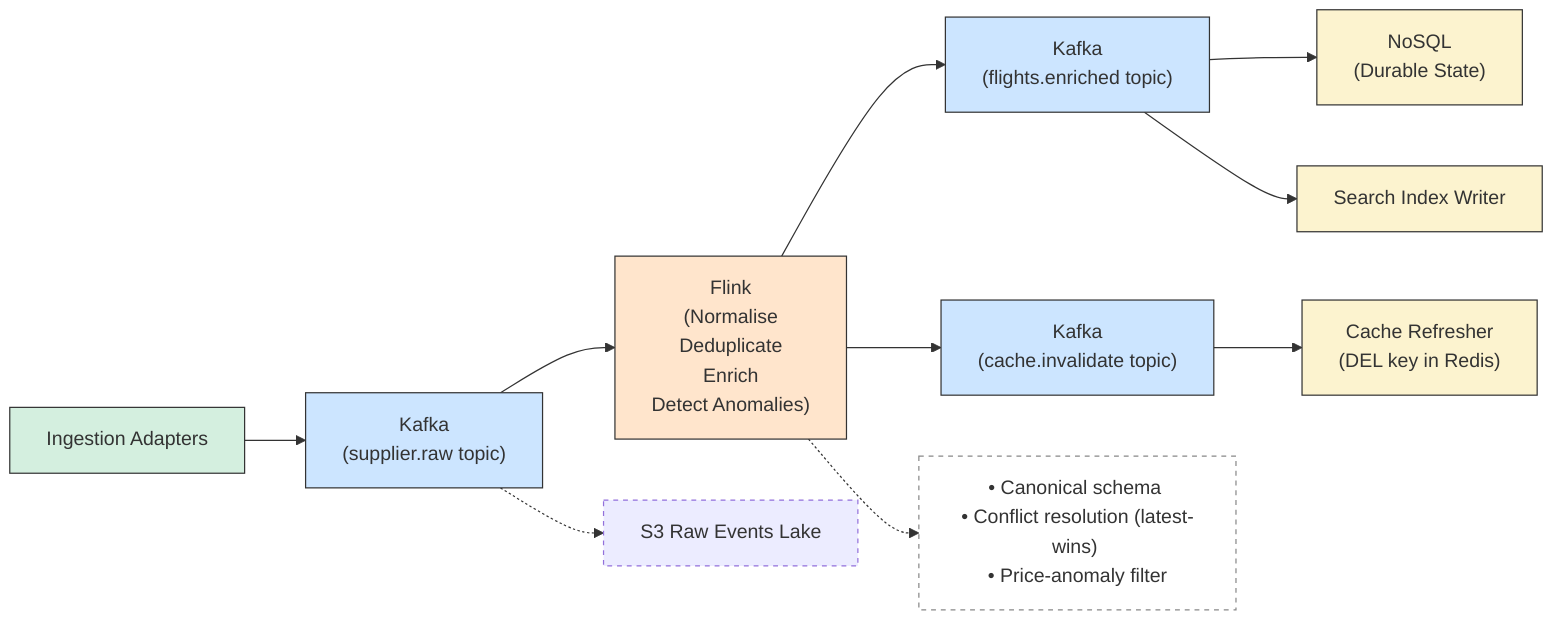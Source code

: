---
config:
  theme: mc
  look: classic
---
graph LR
    classDef dashed stroke-dasharray:4 4
    classDef note fill:#ffffff,stroke:#888,stroke-dasharray:4 4
    classDef kafka  fill:#CCE5FF,stroke:#333,stroke-width:1px
    classDef flink  fill:#FFE5CC,stroke:#333,stroke-width:1px
    classDef ingest fill:#D4EFDF,stroke:#333,stroke-width:1px        %% light green
    classDef sink   fill:#FCF3CF,stroke:#333,stroke-width:1px        %% light yellow
    classDef dashed stroke-dasharray:4 4
    classDef note   fill:#FFFFFF,stroke:#888,stroke-dasharray:4 4

    %% ─── Producers ───
    Ingest["Ingestion Adapters"] --> RawTopic["Kafka
    (supplier.raw topic)"]

    %% ─── Stream processing ───
    RawTopic --> FlinkJob["Flink
    (Normalise
    Deduplicate
    Enrich
    Detect Anomalies)"]

    %% ─── Topic fan-out ───
    FlinkJob --> EnrichedTopic["Kafka 
    (flights.enriched topic)"]
    FlinkJob --> InvalidateTopic["Kafka
    (cache.invalidate topic)"]

    %% ─── Consumers of flights.enriched ───
    EnrichedTopic --> NoSQLSink["NoSQL 
    (Durable State)"]
    EnrichedTopic --> IndexSink["Search Index Writer"]

    %% ─── Consumer of cache.invalidate ───
    InvalidateTopic --> Refresher["Cache Refresher 
(DEL key in Redis)"]

    %% ─── Side output for raw archive ───
    RawTopic -.-> RawLake["S3 Raw Events Lake"]:::dashed

    %% ─── Notes ───
    NoteFlink["• Canonical schema 
• Conflict resolution (latest-wins) 
• Price-anomaly filter"]:::note
    FlinkJob -.-> NoteFlink

    %% ─── Apply colouring ───
    class RawTopic,EnrichedTopic,InvalidateTopic kafka
    class FlinkJob flink
    class Ingest ingest
    class NoSQLSink,IndexSink,Refresher sink
    class RawLake dashed